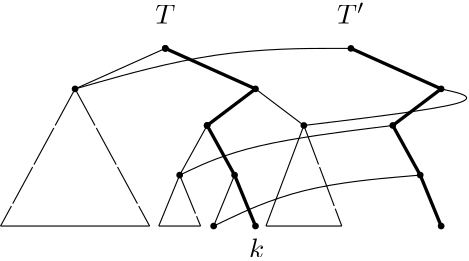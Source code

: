 <?xml version="1.0"?>
<!DOCTYPE ipe SYSTEM "ipe.dtd">
<ipe version="70005" creator="Ipe 7.1.1">
<info created="D:20140206095520" modified="D:20140206095520"/>
<ipestyle name="ipe6">
<symbol name="mark/circle(sx)" transformations="translations">
<path fill="sym-stroke">
0.6 0 0 0.6 0 0 e
0.4 0 0 0.4 0 0 e
</path>
</symbol>
<symbol name="mark/disk(sx)" transformations="translations">
<path fill="sym-stroke">
0.6 0 0 0.6 0 0 e
</path>
</symbol>
<symbol name="mark/fdisk(sfx)" transformations="translations">
<group>
<path fill="sym-fill">
0.5 0 0 0.5 0 0 e
</path>
<path fill="sym-stroke" fillrule="eofill">
0.6 0 0 0.6 0 0 e
0.4 0 0 0.4 0 0 e
</path>
</group>
</symbol>
<symbol name="mark/box(sx)" transformations="translations">
<path fill="sym-stroke" fillrule="eofill">
-0.6 -0.6 m
0.6 -0.6 l
0.6 0.6 l
-0.6 0.6 l
h
-0.4 -0.4 m
0.4 -0.4 l
0.4 0.4 l
-0.4 0.4 l
h
</path>
</symbol>
<symbol name="mark/square(sx)" transformations="translations">
<path fill="sym-stroke">
-0.6 -0.6 m
0.6 -0.6 l
0.6 0.6 l
-0.6 0.6 l
h
</path>
</symbol>
<symbol name="mark/fsquare(sfx)" transformations="translations">
<group>
<path fill="sym-fill">
-0.5 -0.5 m
0.5 -0.5 l
0.5 0.5 l
-0.5 0.5 l
h
</path>
<path fill="sym-stroke" fillrule="eofill">
-0.6 -0.6 m
0.6 -0.6 l
0.6 0.6 l
-0.6 0.6 l
0 -0.4 m
0.4 -0.4 l
0.4 0.4 l
-0.4 0.4 l
h
</path>
</group>
</symbol>
<symbol name="mark/cross(sx)" transformations="translations">
<group>
<path fill="sym-stroke">
-0.43 -0.57 m
0.57 0.43 l
0.43 0.57 l
-0.57 -0.43 l
h
</path>
<path fill="sym-stroke">
-0.43 0.57 m
0.57 -0.43 l
0.43 -0.57 l
-0.57 0.43 l
h
</path>
</group>
</symbol>
<pen name="heavier" value="0.8"/>
<pen name="fat" value="1.2"/>
<pen name="ultrafat" value="2"/>
<symbolsize name="large" value="5"/>
<symbolsize name="small" value="2"/>
<symbolsize name="tiny" value="1.1"/>
<arrowsize name="large" value="10"/>
<arrowsize name="small" value="5"/>
<arrowsize name="tiny" value="3"/>
<color name="red" value="1 0 0"/>
<color name="green" value="0 1 0"/>
<color name="blue" value="0 0 1"/>
<color name="yellow" value="1 1 0"/>
<color name="gray1" value="0.125"/>
<color name="gray2" value="0.25"/>
<color name="gray3" value="0.375"/>
<color name="gray4" value="0.5"/>
<color name="gray5" value="0.625"/>
<color name="gray6" value="0.75"/>
<color name="gray7" value="0.875"/>
<dashstyle name="dashed" value="[4] 0"/>
<dashstyle name="dotted" value="[1 3] 0"/>
<dashstyle name="dash dotted" value="[4 2 1 2] 0"/>
<dashstyle name="dash dot dotted" value="[4 2 1 2 1 2] 0"/>
<textsize name="large" value="\large"/>
<textsize name="Large" value="\Large"/>
<textsize name="LARGE" value="\LARGE"/>
<textsize name="huge" value="\huge"/>
<textsize name="Huge" value="\Huge"/>
<textsize name="small" value="\small"/>
<textsize name="footnote" value="\footnotesize"/>
<textsize name="tiny" value="\tiny"/>
<textstyle name="center" begin="\begin{center}" end="\end{center}"/>
<textstyle name="itemize" begin="\begin{itemize}" end="\end{itemize}"/>
<textstyle name="item" begin="\begin{itemize}\item{}" end="\end{itemize}"/>
</ipestyle>
<page>
<layer name="alpha"/>
<view layers="alpha" active="alpha"/>
<use layer="alpha" matrix="1 0 0 1 176.278 70.1216" name="mark/disk(sx)" pos="-15.5314 63.4766" size="2" stroke="black"/>
<use matrix="1 0 0 1 176.278 70.1216" name="mark/disk(sx)" pos="16.9434 48.9005" size="2" stroke="black"/>
<use matrix="1 0 0 1 176.278 70.1216" name="mark/disk(sx)" pos="-0.470649 35.735" size="2" stroke="black"/>
<use matrix="1 0 0 1 176.278 70.1216" name="mark/disk(sx)" pos="9.41298 17.8675" size="2" stroke="black"/>
<path matrix="1 0 0 1 176.278 70.1216" stroke="black" dash="[15 1] 0" pen="0.4">
-48.0062 48.9005 m
-74.8332 -0.470234 l
</path>
<path matrix="1 0 0 1 176.278 70.1216" stroke="black" dash="[15 1] 0" pen="0.4">
-48.0062 48.9005 m
-21.1792 -0.470237 l
</path>
<path matrix="1 0 0 1 176.278 70.1216" stroke="black" pen="0.4">
-15.5314 63.4766 m
-48.0062 48.9005 l
</path>
<path matrix="1 0 0 1 176.278 70.1216" stroke="black" pen="0.4">
-15.5314 63.4766 m
16.9434 48.9005 l
</path>
<group matrix="1 0 0 1 176.278 70.1216">
<use name="mark/disk(sx)" pos="-0.470649 35.735" size="2" stroke="black"/>
<use name="mark/disk(sx)" pos="-10.3543 17.8675" size="2" stroke="black"/>
</group>
<path matrix="1 0 0 1 176.278 70.1216" stroke="black" pen="0.4">
-10.3543 17.8675 m
-17.8847 -0.470234 l
</path>
<path matrix="1 0 0 1 176.278 70.1216" stroke="black" dash="[15 1] 0" pen="0.4">
-10.3543 17.8675 m
-2.82396 -0.470206 l
</path>
<path matrix="1 0 0 1 176.278 70.1216" stroke="black" pen="0.4">
-10.3543 17.8675 m
-0.470649 35.735 l
9.41298 17.8675 l
</path>
<path matrix="1 0 0 1 176.278 70.1216" stroke="black" pen="0.4">
-0.470649 35.735 m
16.9434 48.9005 l
</path>
<path matrix="1 0 0 1 176.278 70.1216" stroke="black" pen="0.4">
9.41298 17.8675 m
1.88263 -0.470251 l
</path>
<path matrix="1 0 0 1 176.278 70.1216" stroke="black" dash="[15 1] 0" pen="0.4">
9.41298 17.8675 m
16.9433 -0.470223 l
</path>
<use matrix="1 0 0 1 176.278 70.1216" name="mark/disk(sx)" pos="1.88263 -0.470251" size="2" stroke="black"/>
<use matrix="1 0 0 1 176.278 70.1216" name="mark/disk(sx)" pos="16.9433 -0.470223" size="2" stroke="black"/>
<path matrix="1 0 0 1 176.278 70.1216" stroke="black" pen="0.4">
-74.8332 -0.470234 m
-21.1792 -0.470237 l
</path>
<path matrix="1 0 0 1 176.278 70.1216" stroke="black" pen="0.4">
-17.8847 -0.470234 m
-2.82396 -0.470206 l
</path>
<use matrix="1 0 0 1 176.278 70.1216" name="mark/disk(sx)" pos="34.3574 35.735" size="2" stroke="black"/>
<path matrix="1 0 0 1 176.278 70.1216" stroke="black" pen="0.4">
34.3574 35.735 m
20.7086 -0.470236 l
</path>
<path matrix="1 0 0 1 176.278 70.1216" stroke="black" dash="[15 1] 0" pen="0.4">
34.3574 35.735 m
48.0062 -0.470227 l
</path>
<path matrix="1 0 0 1 176.278 70.1216" stroke="black" pen="0.4">
20.7086 -0.470236 m
48.0062 -0.470227 l
</path>
<path matrix="1 0 0 1 176.278 70.1216" stroke="black" pen="0.4">
34.3574 35.735 m
16.9434 48.9005 l
</path>
<text matrix="1 0 0 1 176.278 70.1216" transformations="translations" pos="14.5901 -11.7549" stroke="black" type="label" valign="bottom" size="10">$k$</text>
<path matrix="1 0 0 1 176.278 70.1216" stroke="black" pen="1.2">
-15.5314 63.4766 m
16.9434 48.9005 l
-0.470649 35.735 l
9.41298 17.8675 l
16.9433 -0.470223 l
</path>
<path matrix="1 0 0 1 176.278 70.1216" stroke="black" pen="1.2">
51.3007 63.4766 m
83.7755 48.9005 l
66.3615 35.735 l
76.2451 17.8675 l
83.7755 -0.470223 l
</path>
<use matrix="1 0 0 1 176.278 70.1216" name="mark/disk(sx)" pos="51.3007 63.4766" size="2" stroke="black"/>
<use matrix="1 0 0 1 176.278 70.1216" name="mark/disk(sx)" pos="83.7755 48.9005" size="2" stroke="black"/>
<use matrix="1 0 0 1 176.278 70.1216" name="mark/disk(sx)" pos="66.3615 35.735" size="2" stroke="black"/>
<use matrix="1 0 0 1 176.278 70.1216" name="mark/disk(sx)" pos="83.7755 -0.470223" size="2" stroke="black"/>
<text matrix="1 0 0 1 176.278 70.1216" transformations="translations" pos="-19.1364 72.4103" stroke="black" type="label" valign="bottom" size="10">$T$</text>
<text matrix="1 0 0 1 176.278 70.1216" transformations="translations" pos="46.2957 72.4103" stroke="black" type="label" valign="bottom" size="10">$T&apos;$</text>
<use matrix="1 0 0 1 176.278 70.1216" name="mark/disk(sx)" pos="-15.5314 63.4766" size="2" stroke="black"/>
<use matrix="1 0 0 1 176.278 70.1216" name="mark/disk(sx)" pos="-48.0062 48.9005" size="2" stroke="black"/>
<path matrix="1 0 0 1 176.278 70.1216" stroke="black" pen="0.4">
51.3007 63.4766 m
51.3007 63.4766 51.3007 63.4766 43.2997 63.4766 c
35.2986 63.4766 19.2966 63.4766 2.74544 61.0472 c
-13.8057 58.6179 -30.906 53.7592 -39.4561 51.3299 c
-48.0062 48.9005 -48.0062 48.9005 -48.0062 48.9005 c
</path>
<path matrix="1 0 0 1 176.278 70.1216" stroke="black" pen="0.4">
83.7755 48.9005 m
83.7755 48.9005 83.7755 48.9005 87.1484 48.1168 c
90.5213 47.3332 97.2672 45.7658 89.0308 43.5716 c
80.7945 41.3773 57.5759 38.5562 45.9667 37.1456 c
34.3574 35.735 34.3574 35.735 34.3574 35.735 c
</path>
<path matrix="1 0 0 1 176.278 70.1216" stroke="black" pen="0.4">
66.3615 35.735 m
66.3615 35.735 66.3615 35.735 57.5761 34.6379 c
48.7906 33.5407 31.2197 31.3465 18.4337 28.3685 c
5.64777 25.3906 -2.35327 21.6291 -6.35378 19.7483 c
-10.3543 17.8675 -10.3543 17.8675 -10.3543 17.8675 c
</path>
<use matrix="1 0 0 1 176.278 70.1216" name="mark/disk(sx)" pos="76.2451 17.8675" size="2" stroke="black"/>
<path matrix="1 0 0 1 176.278 70.1216" stroke="black" pen="0.4">
76.2451 17.8675 m
76.2451 17.8675 76.2451 17.8675 68.95 17.2406 c
61.655 16.6136 47.0649 15.3598 34.6712 12.3035 c
22.2774 9.24718 12.08 4.38847 6.98133 1.95911 c
1.88263 -0.470251 1.88263 -0.470251 1.88263 -0.470251 c
</path>
</page>
</ipe>
